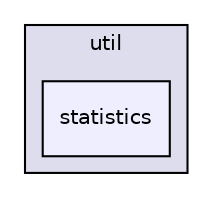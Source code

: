 digraph "/home/travis/build/hypro/hypro/src/hypro/util/statistics" {
  compound=true
  node [ fontsize="10", fontname="Helvetica"];
  edge [ labelfontsize="10", labelfontname="Helvetica"];
  subgraph clusterdir_879d833e0dfbe8f31a5e860bb94efb50 {
    graph [ bgcolor="#ddddee", pencolor="black", label="util" fontname="Helvetica", fontsize="10", URL="dir_879d833e0dfbe8f31a5e860bb94efb50.html"]
  dir_57790bb148fd18efc2431dd25a248521 [shape=box, label="statistics", style="filled", fillcolor="#eeeeff", pencolor="black", URL="dir_57790bb148fd18efc2431dd25a248521.html"];
  }
}
